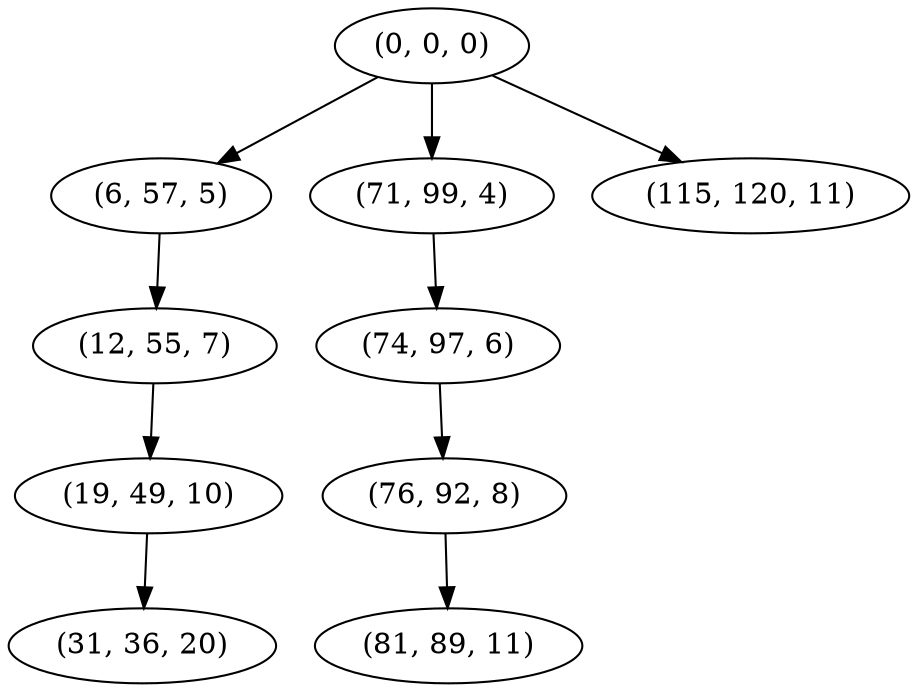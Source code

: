 digraph tree {
    "(0, 0, 0)";
    "(6, 57, 5)";
    "(12, 55, 7)";
    "(19, 49, 10)";
    "(31, 36, 20)";
    "(71, 99, 4)";
    "(74, 97, 6)";
    "(76, 92, 8)";
    "(81, 89, 11)";
    "(115, 120, 11)";
    "(0, 0, 0)" -> "(6, 57, 5)";
    "(0, 0, 0)" -> "(71, 99, 4)";
    "(0, 0, 0)" -> "(115, 120, 11)";
    "(6, 57, 5)" -> "(12, 55, 7)";
    "(12, 55, 7)" -> "(19, 49, 10)";
    "(19, 49, 10)" -> "(31, 36, 20)";
    "(71, 99, 4)" -> "(74, 97, 6)";
    "(74, 97, 6)" -> "(76, 92, 8)";
    "(76, 92, 8)" -> "(81, 89, 11)";
}
